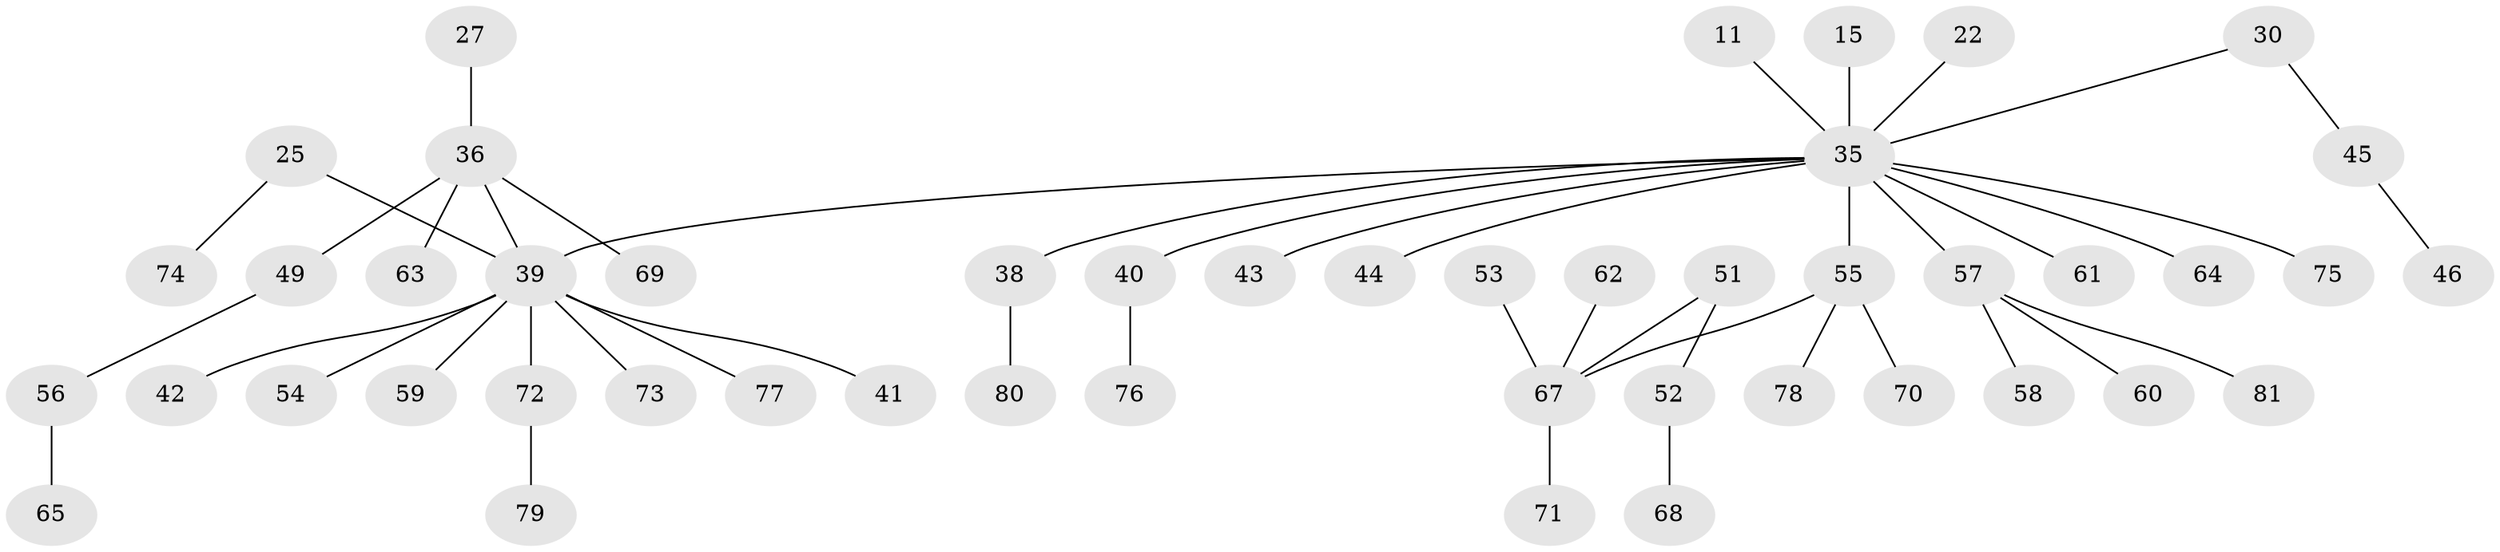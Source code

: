 // original degree distribution, {5: 0.037037037037037035, 6: 0.024691358024691357, 4: 0.06172839506172839, 2: 0.2222222222222222, 3: 0.14814814814814814, 1: 0.5061728395061729}
// Generated by graph-tools (version 1.1) at 2025/56/03/04/25 21:56:07]
// undirected, 48 vertices, 47 edges
graph export_dot {
graph [start="1"]
  node [color=gray90,style=filled];
  11;
  15;
  22;
  25;
  27;
  30;
  35 [super="+5+4+16+3+21+19+8+29"];
  36 [super="+1+20"];
  38;
  39 [super="+32+34"];
  40;
  41;
  42;
  43;
  44;
  45;
  46;
  49;
  51 [super="+50"];
  52;
  53;
  54;
  55 [super="+9"];
  56;
  57 [super="+48+33"];
  58;
  59;
  60;
  61;
  62;
  63;
  64;
  65;
  67 [super="+37"];
  68;
  69;
  70;
  71;
  72 [super="+66"];
  73;
  74;
  75;
  76;
  77;
  78;
  79;
  80;
  81;
  11 -- 35;
  15 -- 35;
  22 -- 35;
  25 -- 74;
  25 -- 39;
  27 -- 36;
  30 -- 45;
  30 -- 35;
  35 -- 40;
  35 -- 61;
  35 -- 55;
  35 -- 43;
  35 -- 57;
  35 -- 39;
  35 -- 64;
  35 -- 38;
  35 -- 75;
  35 -- 44;
  36 -- 49;
  36 -- 63;
  36 -- 69;
  36 -- 39;
  38 -- 80;
  39 -- 41;
  39 -- 73;
  39 -- 72;
  39 -- 42;
  39 -- 77;
  39 -- 54;
  39 -- 59;
  40 -- 76;
  45 -- 46;
  49 -- 56;
  51 -- 52;
  51 -- 67;
  52 -- 68;
  53 -- 67;
  55 -- 70;
  55 -- 78;
  55 -- 67;
  56 -- 65;
  57 -- 60;
  57 -- 81;
  57 -- 58;
  62 -- 67;
  67 -- 71;
  72 -- 79;
}
